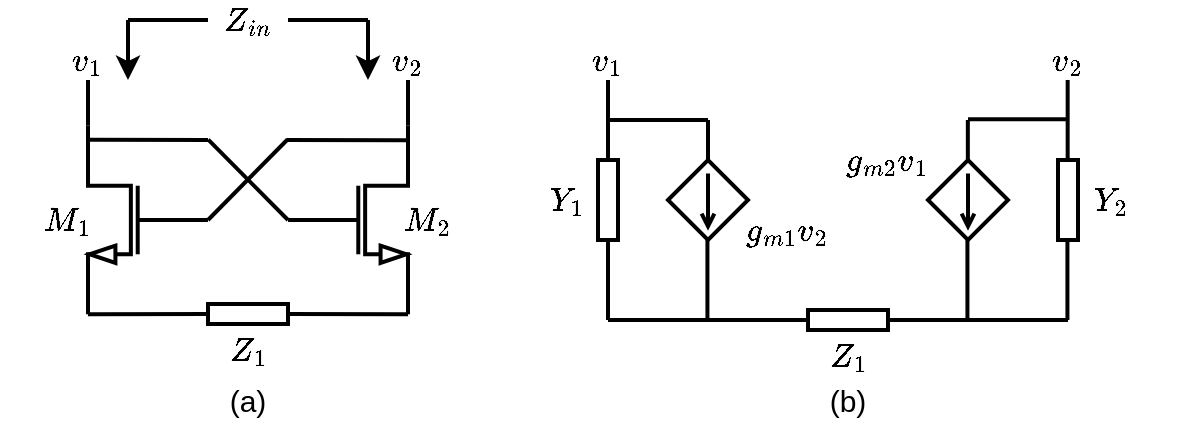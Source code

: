 <mxfile version="15.1.3" type="device"><diagram id="JqAwPAX-rlU5kJflZcxy" name="Page-1"><mxGraphModel dx="652" dy="463" grid="1" gridSize="10" guides="1" tooltips="1" connect="1" arrows="1" fold="1" page="1" pageScale="1" pageWidth="850" pageHeight="1100" math="1" shadow="0"><root><mxCell id="0"/><mxCell id="1" parent="0"/><mxCell id="L_6y0tBPTwhDg1HuY7Rr-1" value="" style="verticalLabelPosition=bottom;shadow=0;dashed=0;align=center;html=1;verticalAlign=top;shape=mxgraph.electrical.transistors.nmos;pointerEvents=1;strokeWidth=2;" vertex="1" parent="1"><mxGeometry x="400" y="300" width="60" height="100" as="geometry"/></mxCell><mxCell id="L_6y0tBPTwhDg1HuY7Rr-2" value="" style="verticalLabelPosition=bottom;shadow=0;dashed=0;align=center;html=1;verticalAlign=top;shape=mxgraph.electrical.transistors.nmos;pointerEvents=1;strokeWidth=2;flipH=1;" vertex="1" parent="1"><mxGeometry x="300" y="300" width="60" height="100" as="geometry"/></mxCell><mxCell id="L_6y0tBPTwhDg1HuY7Rr-11" value="" style="endArrow=none;html=1;strokeWidth=2;exitX=0;exitY=0.5;exitDx=0;exitDy=0;exitPerimeter=0;entryX=-0.004;entryY=0.073;entryDx=0;entryDy=0;entryPerimeter=0;" edge="1" parent="1" source="L_6y0tBPTwhDg1HuY7Rr-2" target="L_6y0tBPTwhDg1HuY7Rr-1"><mxGeometry width="50" height="50" relative="1" as="geometry"><mxPoint x="360" y="360" as="sourcePoint"/><mxPoint x="410" y="310" as="targetPoint"/></mxGeometry></mxCell><mxCell id="L_6y0tBPTwhDg1HuY7Rr-12" value="" style="endArrow=none;html=1;strokeWidth=2;exitX=0;exitY=0.5;exitDx=0;exitDy=0;exitPerimeter=0;entryX=-0.002;entryY=0.074;entryDx=0;entryDy=0;entryPerimeter=0;" edge="1" parent="1" source="L_6y0tBPTwhDg1HuY7Rr-1" target="L_6y0tBPTwhDg1HuY7Rr-2"><mxGeometry width="50" height="50" relative="1" as="geometry"><mxPoint x="390" y="352" as="sourcePoint"/><mxPoint x="409.22" y="320.494" as="targetPoint"/></mxGeometry></mxCell><mxCell id="L_6y0tBPTwhDg1HuY7Rr-13" value="" style="endArrow=none;html=1;strokeWidth=2;exitX=0.996;exitY=0.074;exitDx=0;exitDy=0;exitPerimeter=0;" edge="1" parent="1" source="L_6y0tBPTwhDg1HuY7Rr-2"><mxGeometry width="50" height="50" relative="1" as="geometry"><mxPoint x="320" y="340" as="sourcePoint"/><mxPoint x="360" y="310" as="targetPoint"/></mxGeometry></mxCell><mxCell id="L_6y0tBPTwhDg1HuY7Rr-14" value="" style="endArrow=none;html=1;strokeWidth=2;exitX=0.996;exitY=0.074;exitDx=0;exitDy=0;exitPerimeter=0;" edge="1" parent="1"><mxGeometry width="50" height="50" relative="1" as="geometry"><mxPoint x="399.24" y="310.004" as="sourcePoint"/><mxPoint x="459" y="310.17" as="targetPoint"/></mxGeometry></mxCell><mxCell id="L_6y0tBPTwhDg1HuY7Rr-16" value="" style="rounded=0;whiteSpace=wrap;html=1;strokeWidth=2;" vertex="1" parent="1"><mxGeometry x="360" y="392" width="40" height="10" as="geometry"/></mxCell><mxCell id="L_6y0tBPTwhDg1HuY7Rr-17" value="" style="endArrow=none;html=1;strokeWidth=2;exitX=1;exitY=1;exitDx=0;exitDy=0;exitPerimeter=0;entryX=0;entryY=0.5;entryDx=0;entryDy=0;" edge="1" parent="1" source="L_6y0tBPTwhDg1HuY7Rr-2" target="L_6y0tBPTwhDg1HuY7Rr-16"><mxGeometry width="50" height="50" relative="1" as="geometry"><mxPoint x="400" y="410" as="sourcePoint"/><mxPoint x="450" y="360" as="targetPoint"/></mxGeometry></mxCell><mxCell id="L_6y0tBPTwhDg1HuY7Rr-18" value="" style="endArrow=none;html=1;strokeWidth=2;exitX=1;exitY=0.5;exitDx=0;exitDy=0;entryX=1;entryY=1;entryDx=0;entryDy=0;entryPerimeter=0;" edge="1" parent="1" source="L_6y0tBPTwhDg1HuY7Rr-16" target="L_6y0tBPTwhDg1HuY7Rr-1"><mxGeometry width="50" height="50" relative="1" as="geometry"><mxPoint x="400" y="410" as="sourcePoint"/><mxPoint x="450" y="360" as="targetPoint"/></mxGeometry></mxCell><mxCell id="L_6y0tBPTwhDg1HuY7Rr-19" value="$$Z_{1}$$" style="text;html=1;strokeColor=none;fillColor=none;align=center;verticalAlign=middle;whiteSpace=wrap;rounded=0;strokeWidth=1;fontStyle=0;fontSize=14;" vertex="1" parent="1"><mxGeometry x="360" y="405" width="40" height="20" as="geometry"/></mxCell><mxCell id="L_6y0tBPTwhDg1HuY7Rr-21" value="" style="endArrow=none;html=1;fontSize=14;strokeWidth=2;exitX=1;exitY=0;exitDx=0;exitDy=0;exitPerimeter=0;" edge="1" parent="1" source="L_6y0tBPTwhDg1HuY7Rr-2"><mxGeometry width="50" height="50" relative="1" as="geometry"><mxPoint x="400" y="390" as="sourcePoint"/><mxPoint x="300" y="280" as="targetPoint"/></mxGeometry></mxCell><mxCell id="L_6y0tBPTwhDg1HuY7Rr-22" value="" style="endArrow=none;html=1;fontSize=14;strokeWidth=2;exitX=1;exitY=0;exitDx=0;exitDy=0;exitPerimeter=0;" edge="1" parent="1"><mxGeometry width="50" height="50" relative="1" as="geometry"><mxPoint x="460" y="302.857" as="sourcePoint"/><mxPoint x="460" y="280" as="targetPoint"/></mxGeometry></mxCell><mxCell id="L_6y0tBPTwhDg1HuY7Rr-23" value="" style="endArrow=classic;html=1;fontSize=14;strokeWidth=2;" edge="1" parent="1"><mxGeometry width="50" height="50" relative="1" as="geometry"><mxPoint x="320" y="250" as="sourcePoint"/><mxPoint x="320" y="280" as="targetPoint"/></mxGeometry></mxCell><mxCell id="L_6y0tBPTwhDg1HuY7Rr-24" value="" style="endArrow=classic;html=1;fontSize=14;strokeWidth=2;" edge="1" parent="1"><mxGeometry width="50" height="50" relative="1" as="geometry"><mxPoint x="440" y="250" as="sourcePoint"/><mxPoint x="440" y="280" as="targetPoint"/></mxGeometry></mxCell><mxCell id="L_6y0tBPTwhDg1HuY7Rr-25" value="" style="endArrow=none;html=1;fontSize=14;strokeWidth=2;" edge="1" parent="1"><mxGeometry width="50" height="50" relative="1" as="geometry"><mxPoint x="320" y="250" as="sourcePoint"/><mxPoint x="360" y="250" as="targetPoint"/></mxGeometry></mxCell><mxCell id="L_6y0tBPTwhDg1HuY7Rr-26" value="" style="endArrow=none;html=1;fontSize=14;strokeWidth=2;" edge="1" parent="1"><mxGeometry width="50" height="50" relative="1" as="geometry"><mxPoint x="400" y="250" as="sourcePoint"/><mxPoint x="440" y="250" as="targetPoint"/></mxGeometry></mxCell><mxCell id="L_6y0tBPTwhDg1HuY7Rr-27" value="$$Z_{in}$$" style="text;html=1;strokeColor=none;fillColor=none;align=center;verticalAlign=middle;whiteSpace=wrap;rounded=0;strokeWidth=1;fontStyle=0;fontSize=14;" vertex="1" parent="1"><mxGeometry x="360" y="240" width="40" height="20" as="geometry"/></mxCell><mxCell id="L_6y0tBPTwhDg1HuY7Rr-29" value="$$M_{1}$$" style="text;html=1;strokeColor=none;fillColor=none;align=center;verticalAlign=middle;whiteSpace=wrap;rounded=0;strokeWidth=1;fontStyle=0;fontSize=14;" vertex="1" parent="1"><mxGeometry x="270" y="340" width="40" height="20" as="geometry"/></mxCell><mxCell id="L_6y0tBPTwhDg1HuY7Rr-30" value="$$M_{2}$$" style="text;html=1;strokeColor=none;fillColor=none;align=center;verticalAlign=middle;whiteSpace=wrap;rounded=0;strokeWidth=1;fontStyle=0;fontSize=14;" vertex="1" parent="1"><mxGeometry x="450" y="340" width="40" height="20" as="geometry"/></mxCell><mxCell id="L_6y0tBPTwhDg1HuY7Rr-31" value="(a)" style="text;html=1;strokeColor=none;fillColor=none;align=center;verticalAlign=middle;whiteSpace=wrap;rounded=0;strokeWidth=1;fontStyle=0;fontSize=15;" vertex="1" parent="1"><mxGeometry x="360" y="430" width="40" height="20" as="geometry"/></mxCell><mxCell id="L_6y0tBPTwhDg1HuY7Rr-32" value="" style="pointerEvents=1;verticalLabelPosition=bottom;shadow=0;dashed=0;align=center;html=1;verticalAlign=top;shape=mxgraph.electrical.signal_sources.source;aspect=fixed;points=[[0.5,0,0],[1,0.5,0],[0.5,1,0],[0,0.5,0]];elSignalType=dc2;elSourceType=dependent;fontSize=14;strokeWidth=2;" vertex="1" parent="1"><mxGeometry x="590" y="320" width="40" height="40" as="geometry"/></mxCell><mxCell id="L_6y0tBPTwhDg1HuY7Rr-33" value="" style="rounded=0;whiteSpace=wrap;html=1;fontSize=14;strokeWidth=2;rotation=90;" vertex="1" parent="1"><mxGeometry x="540" y="335" width="40" height="10" as="geometry"/></mxCell><mxCell id="L_6y0tBPTwhDg1HuY7Rr-34" value="$$Y_{1}$$" style="text;html=1;strokeColor=none;fillColor=none;align=center;verticalAlign=middle;whiteSpace=wrap;rounded=0;strokeWidth=1;fontStyle=0;fontSize=14;" vertex="1" parent="1"><mxGeometry x="520" y="330" width="40" height="20" as="geometry"/></mxCell><mxCell id="L_6y0tBPTwhDg1HuY7Rr-35" value="$$v_{1}$$" style="text;html=1;strokeColor=none;fillColor=none;align=center;verticalAlign=middle;whiteSpace=wrap;rounded=0;strokeWidth=1;fontStyle=0;fontSize=14;" vertex="1" parent="1"><mxGeometry x="280" y="260" width="40" height="20" as="geometry"/></mxCell><mxCell id="L_6y0tBPTwhDg1HuY7Rr-36" value="$$v_{2}$$" style="text;html=1;strokeColor=none;fillColor=none;align=center;verticalAlign=middle;whiteSpace=wrap;rounded=0;strokeWidth=1;fontStyle=0;fontSize=14;" vertex="1" parent="1"><mxGeometry x="440" y="260" width="40" height="20" as="geometry"/></mxCell><mxCell id="L_6y0tBPTwhDg1HuY7Rr-37" value="$$g_{m1}v_{2}$$" style="text;html=1;strokeColor=none;fillColor=none;align=center;verticalAlign=middle;whiteSpace=wrap;rounded=0;strokeWidth=1;fontStyle=0;fontSize=14;" vertex="1" parent="1"><mxGeometry x="630" y="345" width="40" height="20" as="geometry"/></mxCell><mxCell id="L_6y0tBPTwhDg1HuY7Rr-38" value="" style="endArrow=none;html=1;fontSize=14;strokeWidth=2;exitX=0;exitY=0.5;exitDx=0;exitDy=0;" edge="1" parent="1" source="L_6y0tBPTwhDg1HuY7Rr-33"><mxGeometry width="50" height="50" relative="1" as="geometry"><mxPoint x="560" y="370" as="sourcePoint"/><mxPoint x="560" y="280" as="targetPoint"/></mxGeometry></mxCell><mxCell id="L_6y0tBPTwhDg1HuY7Rr-39" value="" style="endArrow=none;html=1;fontSize=14;strokeWidth=2;exitX=1;exitY=0.5;exitDx=0;exitDy=0;" edge="1" parent="1" source="L_6y0tBPTwhDg1HuY7Rr-33"><mxGeometry width="50" height="50" relative="1" as="geometry"><mxPoint x="560" y="370" as="sourcePoint"/><mxPoint x="560" y="400" as="targetPoint"/></mxGeometry></mxCell><mxCell id="L_6y0tBPTwhDg1HuY7Rr-41" value="" style="endArrow=none;html=1;fontSize=14;strokeWidth=2;" edge="1" parent="1"><mxGeometry width="50" height="50" relative="1" as="geometry"><mxPoint x="610" y="300" as="sourcePoint"/><mxPoint x="610" y="320" as="targetPoint"/></mxGeometry></mxCell><mxCell id="L_6y0tBPTwhDg1HuY7Rr-42" value="" style="endArrow=none;html=1;fontSize=14;strokeWidth=2;" edge="1" parent="1"><mxGeometry width="50" height="50" relative="1" as="geometry"><mxPoint x="610" y="300" as="sourcePoint"/><mxPoint x="560" y="300" as="targetPoint"/></mxGeometry></mxCell><mxCell id="L_6y0tBPTwhDg1HuY7Rr-43" value="" style="pointerEvents=1;verticalLabelPosition=bottom;shadow=0;dashed=0;align=center;html=1;verticalAlign=top;shape=mxgraph.electrical.signal_sources.source;aspect=fixed;points=[[0.5,0,0],[1,0.5,0],[0.5,1,0],[0,0.5,0]];elSignalType=dc2;elSourceType=dependent;fontSize=14;strokeWidth=2;" vertex="1" parent="1"><mxGeometry x="720" y="320" width="40" height="40" as="geometry"/></mxCell><mxCell id="L_6y0tBPTwhDg1HuY7Rr-44" value="" style="rounded=0;whiteSpace=wrap;html=1;fontSize=14;strokeWidth=2;rotation=90;" vertex="1" parent="1"><mxGeometry x="770" y="335" width="40" height="10" as="geometry"/></mxCell><mxCell id="L_6y0tBPTwhDg1HuY7Rr-45" value="$$Y_{2}$$" style="text;html=1;strokeColor=none;fillColor=none;align=center;verticalAlign=middle;whiteSpace=wrap;rounded=0;strokeWidth=1;fontStyle=0;fontSize=14;" vertex="1" parent="1"><mxGeometry x="792" y="330" width="40" height="20" as="geometry"/></mxCell><mxCell id="L_6y0tBPTwhDg1HuY7Rr-46" value="$$g_{m2}v_{1}$$" style="text;html=1;strokeColor=none;fillColor=none;align=center;verticalAlign=middle;whiteSpace=wrap;rounded=0;strokeWidth=1;fontStyle=0;fontSize=14;" vertex="1" parent="1"><mxGeometry x="680" y="310" width="40" height="20" as="geometry"/></mxCell><mxCell id="L_6y0tBPTwhDg1HuY7Rr-47" value="$$v_{1}$$" style="text;html=1;strokeColor=none;fillColor=none;align=center;verticalAlign=middle;whiteSpace=wrap;rounded=0;strokeWidth=1;fontStyle=0;fontSize=14;" vertex="1" parent="1"><mxGeometry x="540" y="260" width="40" height="20" as="geometry"/></mxCell><mxCell id="L_6y0tBPTwhDg1HuY7Rr-49" value="" style="endArrow=none;html=1;fontSize=14;strokeWidth=2;exitX=1;exitY=0.5;exitDx=0;exitDy=0;" edge="1" parent="1"><mxGeometry width="50" height="50" relative="1" as="geometry"><mxPoint x="609.71" y="360" as="sourcePoint"/><mxPoint x="609.71" y="400" as="targetPoint"/></mxGeometry></mxCell><mxCell id="L_6y0tBPTwhDg1HuY7Rr-50" value="" style="endArrow=none;html=1;fontSize=14;strokeWidth=2;exitX=1;exitY=0.5;exitDx=0;exitDy=0;" edge="1" parent="1"><mxGeometry width="50" height="50" relative="1" as="geometry"><mxPoint x="739.71" y="360" as="sourcePoint"/><mxPoint x="739.71" y="400" as="targetPoint"/></mxGeometry></mxCell><mxCell id="L_6y0tBPTwhDg1HuY7Rr-51" value="" style="endArrow=none;html=1;fontSize=14;strokeWidth=2;exitX=1;exitY=0.5;exitDx=0;exitDy=0;" edge="1" parent="1"><mxGeometry width="50" height="50" relative="1" as="geometry"><mxPoint x="789.71" y="360" as="sourcePoint"/><mxPoint x="789.71" y="400" as="targetPoint"/></mxGeometry></mxCell><mxCell id="L_6y0tBPTwhDg1HuY7Rr-52" value="" style="endArrow=none;html=1;fontSize=14;strokeWidth=2;" edge="1" parent="1"><mxGeometry width="50" height="50" relative="1" as="geometry"><mxPoint x="739.92" y="300" as="sourcePoint"/><mxPoint x="739.92" y="320" as="targetPoint"/></mxGeometry></mxCell><mxCell id="L_6y0tBPTwhDg1HuY7Rr-53" value="" style="endArrow=none;html=1;fontSize=14;strokeWidth=2;" edge="1" parent="1"><mxGeometry width="50" height="50" relative="1" as="geometry"><mxPoint x="790" y="299.67" as="sourcePoint"/><mxPoint x="740" y="299.67" as="targetPoint"/></mxGeometry></mxCell><mxCell id="L_6y0tBPTwhDg1HuY7Rr-54" value="" style="endArrow=none;html=1;fontSize=14;strokeWidth=2;exitX=0;exitY=0.5;exitDx=0;exitDy=0;" edge="1" parent="1"><mxGeometry width="50" height="50" relative="1" as="geometry"><mxPoint x="789.83" y="320" as="sourcePoint"/><mxPoint x="789.83" y="280" as="targetPoint"/></mxGeometry></mxCell><mxCell id="L_6y0tBPTwhDg1HuY7Rr-55" value="$$v_{2}$$" style="text;html=1;strokeColor=none;fillColor=none;align=center;verticalAlign=middle;whiteSpace=wrap;rounded=0;strokeWidth=1;fontStyle=0;fontSize=14;" vertex="1" parent="1"><mxGeometry x="770" y="260" width="40" height="20" as="geometry"/></mxCell><mxCell id="L_6y0tBPTwhDg1HuY7Rr-56" value="" style="rounded=0;whiteSpace=wrap;html=1;strokeWidth=2;" vertex="1" parent="1"><mxGeometry x="660" y="395" width="40" height="10" as="geometry"/></mxCell><mxCell id="L_6y0tBPTwhDg1HuY7Rr-57" value="$$Z_{1}$$" style="text;html=1;strokeColor=none;fillColor=none;align=center;verticalAlign=middle;whiteSpace=wrap;rounded=0;strokeWidth=1;fontStyle=0;fontSize=14;" vertex="1" parent="1"><mxGeometry x="660" y="408" width="40" height="20" as="geometry"/></mxCell><mxCell id="L_6y0tBPTwhDg1HuY7Rr-58" value="" style="endArrow=none;html=1;fontSize=14;strokeWidth=2;entryX=0;entryY=0.5;entryDx=0;entryDy=0;" edge="1" parent="1" target="L_6y0tBPTwhDg1HuY7Rr-56"><mxGeometry width="50" height="50" relative="1" as="geometry"><mxPoint x="560" y="400" as="sourcePoint"/><mxPoint x="670" y="350" as="targetPoint"/></mxGeometry></mxCell><mxCell id="L_6y0tBPTwhDg1HuY7Rr-59" value="" style="endArrow=none;html=1;fontSize=14;strokeWidth=2;" edge="1" parent="1"><mxGeometry width="50" height="50" relative="1" as="geometry"><mxPoint x="700" y="400" as="sourcePoint"/><mxPoint x="790" y="400" as="targetPoint"/></mxGeometry></mxCell><mxCell id="L_6y0tBPTwhDg1HuY7Rr-60" value="(b)" style="text;html=1;strokeColor=none;fillColor=none;align=center;verticalAlign=middle;whiteSpace=wrap;rounded=0;strokeWidth=1;fontStyle=0;fontSize=15;" vertex="1" parent="1"><mxGeometry x="660" y="430" width="40" height="20" as="geometry"/></mxCell></root></mxGraphModel></diagram></mxfile>